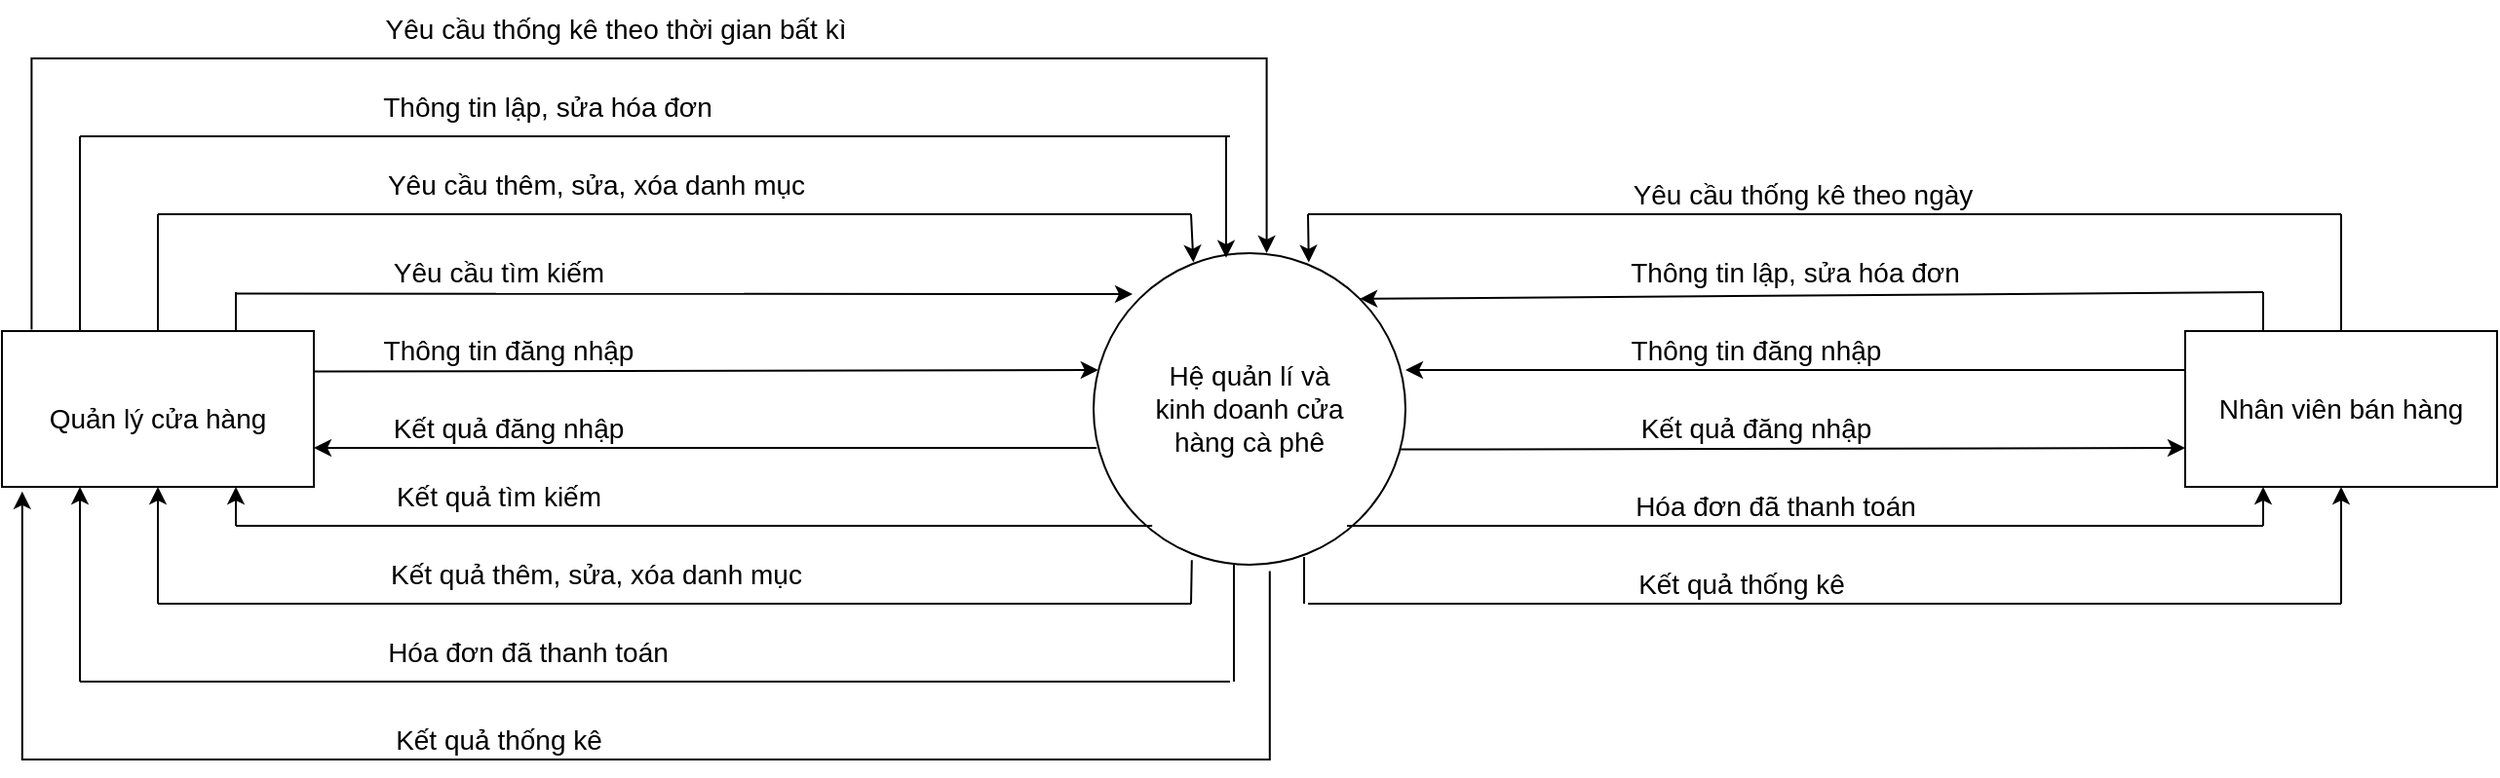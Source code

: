 <mxfile version="16.4.11" type="device"><diagram id="OmSRzT9IOsMy6QMwIVkX" name="Page-1"><mxGraphModel dx="2148" dy="801" grid="1" gridSize="10" guides="1" tooltips="1" connect="1" arrows="1" fold="1" page="1" pageScale="1" pageWidth="850" pageHeight="1100" math="0" shadow="0"><root><mxCell id="0"/><mxCell id="1" parent="0"/><mxCell id="Z8nq-rbXBbzlLNZyP6jv-1" value="" style="ellipse;whiteSpace=wrap;html=1;aspect=fixed;" parent="1" vertex="1"><mxGeometry x="320" y="320" width="160" height="160" as="geometry"/></mxCell><mxCell id="Z8nq-rbXBbzlLNZyP6jv-2" value="&lt;font style=&quot;font-size: 14px&quot;&gt;Hệ quản lí và kinh doanh cửa hàng cà phê&lt;/font&gt;" style="text;html=1;strokeColor=none;fillColor=none;align=center;verticalAlign=middle;whiteSpace=wrap;rounded=0;" parent="1" vertex="1"><mxGeometry x="345" y="385" width="110" height="30" as="geometry"/></mxCell><mxCell id="Z8nq-rbXBbzlLNZyP6jv-3" value="" style="rounded=0;whiteSpace=wrap;html=1;fontSize=14;" parent="1" vertex="1"><mxGeometry x="-240" y="360" width="160" height="80" as="geometry"/></mxCell><mxCell id="Z8nq-rbXBbzlLNZyP6jv-4" value="Quản lý cửa hàng" style="text;html=1;strokeColor=none;fillColor=none;align=center;verticalAlign=middle;whiteSpace=wrap;rounded=0;fontSize=14;" parent="1" vertex="1"><mxGeometry x="-220" y="390" width="120" height="30" as="geometry"/></mxCell><mxCell id="Z8nq-rbXBbzlLNZyP6jv-5" value="" style="rounded=0;whiteSpace=wrap;html=1;fontSize=14;" parent="1" vertex="1"><mxGeometry x="880" y="360" width="160" height="80" as="geometry"/></mxCell><mxCell id="Z8nq-rbXBbzlLNZyP6jv-6" value="Nhân viên bán hàng" style="text;html=1;strokeColor=none;fillColor=none;align=center;verticalAlign=middle;whiteSpace=wrap;rounded=0;fontSize=14;" parent="1" vertex="1"><mxGeometry x="890" y="385" width="140" height="30" as="geometry"/></mxCell><mxCell id="Z8nq-rbXBbzlLNZyP6jv-11" value="Thông tin lập, sửa hóa đơn" style="text;html=1;strokeColor=none;fillColor=none;align=center;verticalAlign=middle;whiteSpace=wrap;rounded=0;fontSize=14;" parent="1" vertex="1"><mxGeometry x="585" y="320" width="190" height="20" as="geometry"/></mxCell><mxCell id="Z8nq-rbXBbzlLNZyP6jv-13" value="Hóa đơn đã thanh toán" style="text;html=1;strokeColor=none;fillColor=none;align=center;verticalAlign=middle;whiteSpace=wrap;rounded=0;fontSize=14;" parent="1" vertex="1"><mxGeometry x="590" y="440" width="160" height="20" as="geometry"/></mxCell><mxCell id="Z8nq-rbXBbzlLNZyP6jv-14" value="" style="endArrow=classic;html=1;rounded=0;fontSize=14;exitX=0;exitY=0.25;exitDx=0;exitDy=0;" parent="1" source="Z8nq-rbXBbzlLNZyP6jv-5" edge="1"><mxGeometry width="50" height="50" relative="1" as="geometry"><mxPoint x="880" y="399.7" as="sourcePoint"/><mxPoint x="480" y="380" as="targetPoint"/></mxGeometry></mxCell><mxCell id="Z8nq-rbXBbzlLNZyP6jv-15" value="Thông tin đăng nhập" style="text;html=1;strokeColor=none;fillColor=none;align=center;verticalAlign=middle;whiteSpace=wrap;rounded=0;fontSize=14;" parent="1" vertex="1"><mxGeometry x="590" y="355" width="140" height="30" as="geometry"/></mxCell><mxCell id="Z8nq-rbXBbzlLNZyP6jv-16" value="" style="endArrow=classic;html=1;rounded=0;fontSize=14;entryX=0;entryY=0.75;entryDx=0;entryDy=0;exitX=0.985;exitY=0.63;exitDx=0;exitDy=0;exitPerimeter=0;" parent="1" source="Z8nq-rbXBbzlLNZyP6jv-1" target="Z8nq-rbXBbzlLNZyP6jv-5" edge="1"><mxGeometry width="50" height="50" relative="1" as="geometry"><mxPoint x="480" y="420" as="sourcePoint"/><mxPoint x="887" y="449" as="targetPoint"/></mxGeometry></mxCell><mxCell id="Z8nq-rbXBbzlLNZyP6jv-17" value="Kết quả đăng nhập" style="text;html=1;strokeColor=none;fillColor=none;align=center;verticalAlign=middle;whiteSpace=wrap;rounded=0;fontSize=14;" parent="1" vertex="1"><mxGeometry x="595" y="400" width="130" height="20" as="geometry"/></mxCell><mxCell id="Z8nq-rbXBbzlLNZyP6jv-18" value="" style="endArrow=none;html=1;rounded=0;fontSize=14;exitX=0.25;exitY=0;exitDx=0;exitDy=0;" parent="1" source="Z8nq-rbXBbzlLNZyP6jv-5" edge="1"><mxGeometry width="50" height="50" relative="1" as="geometry"><mxPoint x="630" y="370" as="sourcePoint"/><mxPoint x="920" y="340" as="targetPoint"/></mxGeometry></mxCell><mxCell id="Z8nq-rbXBbzlLNZyP6jv-19" value="" style="endArrow=classic;html=1;rounded=0;fontSize=14;entryX=1;entryY=0;entryDx=0;entryDy=0;" parent="1" target="Z8nq-rbXBbzlLNZyP6jv-1" edge="1"><mxGeometry width="50" height="50" relative="1" as="geometry"><mxPoint x="920" y="340" as="sourcePoint"/><mxPoint x="680" y="320" as="targetPoint"/></mxGeometry></mxCell><mxCell id="Z8nq-rbXBbzlLNZyP6jv-20" value="" style="endArrow=none;html=1;rounded=0;fontSize=14;" parent="1" edge="1"><mxGeometry width="50" height="50" relative="1" as="geometry"><mxPoint x="450" y="460" as="sourcePoint"/><mxPoint x="920" y="460" as="targetPoint"/></mxGeometry></mxCell><mxCell id="Z8nq-rbXBbzlLNZyP6jv-21" value="" style="endArrow=classic;html=1;rounded=0;fontSize=14;entryX=0.25;entryY=1;entryDx=0;entryDy=0;" parent="1" target="Z8nq-rbXBbzlLNZyP6jv-5" edge="1"><mxGeometry width="50" height="50" relative="1" as="geometry"><mxPoint x="920" y="460" as="sourcePoint"/><mxPoint x="680" y="320" as="targetPoint"/></mxGeometry></mxCell><mxCell id="Z8nq-rbXBbzlLNZyP6jv-22" value="" style="endArrow=none;html=1;rounded=0;fontSize=14;exitX=0.5;exitY=0;exitDx=0;exitDy=0;" parent="1" source="Z8nq-rbXBbzlLNZyP6jv-5" edge="1"><mxGeometry width="50" height="50" relative="1" as="geometry"><mxPoint x="610" y="370" as="sourcePoint"/><mxPoint x="960" y="300" as="targetPoint"/></mxGeometry></mxCell><mxCell id="Z8nq-rbXBbzlLNZyP6jv-23" value="" style="endArrow=none;html=1;rounded=0;fontSize=14;" parent="1" edge="1"><mxGeometry width="50" height="50" relative="1" as="geometry"><mxPoint x="430" y="300" as="sourcePoint"/><mxPoint x="960" y="300" as="targetPoint"/></mxGeometry></mxCell><mxCell id="Z8nq-rbXBbzlLNZyP6jv-24" value="" style="endArrow=classic;html=1;rounded=0;fontSize=14;entryX=0.69;entryY=0.03;entryDx=0;entryDy=0;entryPerimeter=0;" parent="1" target="Z8nq-rbXBbzlLNZyP6jv-1" edge="1"><mxGeometry width="50" height="50" relative="1" as="geometry"><mxPoint x="430" y="300" as="sourcePoint"/><mxPoint x="660" y="320" as="targetPoint"/></mxGeometry></mxCell><mxCell id="Z8nq-rbXBbzlLNZyP6jv-25" value="Yêu cầu thống kê theo ngày" style="text;html=1;strokeColor=none;fillColor=none;align=center;verticalAlign=middle;whiteSpace=wrap;rounded=0;fontSize=14;" parent="1" vertex="1"><mxGeometry x="585" y="280" width="197.5" height="20" as="geometry"/></mxCell><mxCell id="Z8nq-rbXBbzlLNZyP6jv-26" value="" style="endArrow=none;html=1;rounded=0;fontSize=14;exitX=0.675;exitY=0.975;exitDx=0;exitDy=0;exitPerimeter=0;" parent="1" source="Z8nq-rbXBbzlLNZyP6jv-1" edge="1"><mxGeometry width="50" height="50" relative="1" as="geometry"><mxPoint x="610" y="370" as="sourcePoint"/><mxPoint x="428" y="500" as="targetPoint"/></mxGeometry></mxCell><mxCell id="Z8nq-rbXBbzlLNZyP6jv-28" value="" style="endArrow=none;html=1;rounded=0;fontSize=14;" parent="1" edge="1"><mxGeometry width="50" height="50" relative="1" as="geometry"><mxPoint x="430" y="500" as="sourcePoint"/><mxPoint x="960" y="500" as="targetPoint"/></mxGeometry></mxCell><mxCell id="Z8nq-rbXBbzlLNZyP6jv-29" value="" style="endArrow=classic;html=1;rounded=0;fontSize=14;entryX=0.5;entryY=1;entryDx=0;entryDy=0;" parent="1" target="Z8nq-rbXBbzlLNZyP6jv-5" edge="1"><mxGeometry width="50" height="50" relative="1" as="geometry"><mxPoint x="960" y="500" as="sourcePoint"/><mxPoint x="660" y="320" as="targetPoint"/></mxGeometry></mxCell><mxCell id="Z8nq-rbXBbzlLNZyP6jv-30" value="Kết quả thống kê" style="text;html=1;strokeColor=none;fillColor=none;align=center;verticalAlign=middle;whiteSpace=wrap;rounded=0;fontSize=14;" parent="1" vertex="1"><mxGeometry x="585" y="480" width="135" height="20" as="geometry"/></mxCell><mxCell id="Z8nq-rbXBbzlLNZyP6jv-31" value="" style="endArrow=classic;html=1;rounded=0;fontSize=14;entryX=0;entryY=0.75;entryDx=0;entryDy=0;exitX=0.985;exitY=0.63;exitDx=0;exitDy=0;exitPerimeter=0;" parent="1" edge="1"><mxGeometry width="50" height="50" relative="1" as="geometry"><mxPoint x="-80.0" y="380.8" as="sourcePoint"/><mxPoint x="322.4" y="380" as="targetPoint"/></mxGeometry></mxCell><mxCell id="Z8nq-rbXBbzlLNZyP6jv-32" value="Thông tin đăng nhập" style="text;html=1;strokeColor=none;fillColor=none;align=center;verticalAlign=middle;whiteSpace=wrap;rounded=0;fontSize=14;" parent="1" vertex="1"><mxGeometry x="-50" y="355" width="140" height="30" as="geometry"/></mxCell><mxCell id="Z8nq-rbXBbzlLNZyP6jv-33" value="" style="endArrow=classic;html=1;rounded=0;fontSize=14;exitX=0.01;exitY=0.625;exitDx=0;exitDy=0;exitPerimeter=0;" parent="1" source="Z8nq-rbXBbzlLNZyP6jv-1" edge="1"><mxGeometry width="50" height="50" relative="1" as="geometry"><mxPoint x="320" y="420" as="sourcePoint"/><mxPoint x="-80" y="420" as="targetPoint"/></mxGeometry></mxCell><mxCell id="Z8nq-rbXBbzlLNZyP6jv-34" value="Kết quả đăng nhập" style="text;html=1;strokeColor=none;fillColor=none;align=center;verticalAlign=middle;whiteSpace=wrap;rounded=0;fontSize=14;" parent="1" vertex="1"><mxGeometry x="-45" y="400" width="130" height="20" as="geometry"/></mxCell><mxCell id="Z8nq-rbXBbzlLNZyP6jv-36" value="" style="endArrow=none;html=1;rounded=0;fontSize=14;exitX=0.25;exitY=0;exitDx=0;exitDy=0;" parent="1" edge="1"><mxGeometry width="50" height="50" relative="1" as="geometry"><mxPoint x="-120" y="360" as="sourcePoint"/><mxPoint x="-120" y="340" as="targetPoint"/></mxGeometry></mxCell><mxCell id="Z8nq-rbXBbzlLNZyP6jv-37" value="" style="endArrow=classic;html=1;rounded=0;fontSize=14;exitX=0.985;exitY=0.63;exitDx=0;exitDy=0;exitPerimeter=0;" parent="1" edge="1"><mxGeometry width="50" height="50" relative="1" as="geometry"><mxPoint x="-120" y="340.8" as="sourcePoint"/><mxPoint x="340" y="341" as="targetPoint"/></mxGeometry></mxCell><mxCell id="Z8nq-rbXBbzlLNZyP6jv-38" value="Yêu cầu tìm kiếm" style="text;html=1;strokeColor=none;fillColor=none;align=center;verticalAlign=middle;whiteSpace=wrap;rounded=0;fontSize=14;" parent="1" vertex="1"><mxGeometry x="-50" y="315" width="130" height="30" as="geometry"/></mxCell><mxCell id="Z8nq-rbXBbzlLNZyP6jv-41" value="Kết quả tìm kiếm" style="text;html=1;strokeColor=none;fillColor=none;align=center;verticalAlign=middle;whiteSpace=wrap;rounded=0;fontSize=14;" parent="1" vertex="1"><mxGeometry x="-40" y="430" width="110" height="30" as="geometry"/></mxCell><mxCell id="Z8nq-rbXBbzlLNZyP6jv-43" value="" style="endArrow=none;html=1;rounded=0;fontSize=14;entryX=0.188;entryY=0.875;entryDx=0;entryDy=0;entryPerimeter=0;" parent="1" target="Z8nq-rbXBbzlLNZyP6jv-1" edge="1"><mxGeometry width="50" height="50" relative="1" as="geometry"><mxPoint x="-120" y="460" as="sourcePoint"/><mxPoint x="340" y="460" as="targetPoint"/></mxGeometry></mxCell><mxCell id="Z8nq-rbXBbzlLNZyP6jv-44" value="" style="endArrow=classic;html=1;rounded=0;fontSize=14;entryX=0.75;entryY=1;entryDx=0;entryDy=0;" parent="1" target="Z8nq-rbXBbzlLNZyP6jv-3" edge="1"><mxGeometry width="50" height="50" relative="1" as="geometry"><mxPoint x="-120" y="460" as="sourcePoint"/><mxPoint x="130" y="410" as="targetPoint"/></mxGeometry></mxCell><mxCell id="Z8nq-rbXBbzlLNZyP6jv-45" value="" style="endArrow=none;html=1;rounded=0;fontSize=14;exitX=0.5;exitY=0;exitDx=0;exitDy=0;" parent="1" source="Z8nq-rbXBbzlLNZyP6jv-3" edge="1"><mxGeometry width="50" height="50" relative="1" as="geometry"><mxPoint x="40" y="360" as="sourcePoint"/><mxPoint x="-160" y="300" as="targetPoint"/></mxGeometry></mxCell><mxCell id="Z8nq-rbXBbzlLNZyP6jv-46" value="" style="endArrow=none;html=1;rounded=0;fontSize=14;" parent="1" edge="1"><mxGeometry width="50" height="50" relative="1" as="geometry"><mxPoint x="-160" y="300" as="sourcePoint"/><mxPoint x="370" y="300" as="targetPoint"/></mxGeometry></mxCell><mxCell id="Z8nq-rbXBbzlLNZyP6jv-48" value="" style="endArrow=classic;html=1;rounded=0;fontSize=14;entryX=0.32;entryY=0.03;entryDx=0;entryDy=0;entryPerimeter=0;" parent="1" target="Z8nq-rbXBbzlLNZyP6jv-1" edge="1"><mxGeometry width="50" height="50" relative="1" as="geometry"><mxPoint x="370" y="300" as="sourcePoint"/><mxPoint x="440.4" y="334.8" as="targetPoint"/></mxGeometry></mxCell><mxCell id="Z8nq-rbXBbzlLNZyP6jv-49" value="Yêu cầu thêm, sửa, xóa danh mục" style="text;html=1;strokeColor=none;fillColor=none;align=center;verticalAlign=middle;whiteSpace=wrap;rounded=0;fontSize=14;" parent="1" vertex="1"><mxGeometry x="-70" y="270" width="270" height="30" as="geometry"/></mxCell><mxCell id="Z8nq-rbXBbzlLNZyP6jv-50" value="" style="endArrow=none;html=1;rounded=0;fontSize=14;exitX=0.315;exitY=0.985;exitDx=0;exitDy=0;exitPerimeter=0;" parent="1" edge="1" source="Z8nq-rbXBbzlLNZyP6jv-1"><mxGeometry width="50" height="50" relative="1" as="geometry"><mxPoint x="370" y="480" as="sourcePoint"/><mxPoint x="370" y="500" as="targetPoint"/></mxGeometry></mxCell><mxCell id="Z8nq-rbXBbzlLNZyP6jv-51" value="" style="endArrow=none;html=1;rounded=0;fontSize=14;" parent="1" edge="1"><mxGeometry width="50" height="50" relative="1" as="geometry"><mxPoint x="370" y="500" as="sourcePoint"/><mxPoint x="-160" y="500" as="targetPoint"/></mxGeometry></mxCell><mxCell id="Z8nq-rbXBbzlLNZyP6jv-52" value="" style="endArrow=classic;html=1;rounded=0;fontSize=14;entryX=0.5;entryY=1;entryDx=0;entryDy=0;" parent="1" target="Z8nq-rbXBbzlLNZyP6jv-3" edge="1"><mxGeometry width="50" height="50" relative="1" as="geometry"><mxPoint x="-160" y="500" as="sourcePoint"/><mxPoint x="250" y="300" as="targetPoint"/></mxGeometry></mxCell><mxCell id="Z8nq-rbXBbzlLNZyP6jv-54" value="" style="endArrow=none;html=1;rounded=0;fontSize=14;exitX=0.25;exitY=0;exitDx=0;exitDy=0;" parent="1" source="Z8nq-rbXBbzlLNZyP6jv-3" edge="1"><mxGeometry width="50" height="50" relative="1" as="geometry"><mxPoint x="220" y="350" as="sourcePoint"/><mxPoint x="-200" y="260" as="targetPoint"/></mxGeometry></mxCell><mxCell id="Z8nq-rbXBbzlLNZyP6jv-55" value="" style="endArrow=none;html=1;rounded=0;fontSize=14;" parent="1" edge="1"><mxGeometry width="50" height="50" relative="1" as="geometry"><mxPoint x="-200" y="260" as="sourcePoint"/><mxPoint x="390" y="260" as="targetPoint"/></mxGeometry></mxCell><mxCell id="Z8nq-rbXBbzlLNZyP6jv-56" value="" style="endArrow=classic;html=1;rounded=0;fontSize=14;entryX=0.425;entryY=0.015;entryDx=0;entryDy=0;entryPerimeter=0;" parent="1" target="Z8nq-rbXBbzlLNZyP6jv-1" edge="1"><mxGeometry width="50" height="50" relative="1" as="geometry"><mxPoint x="388" y="260" as="sourcePoint"/><mxPoint x="270" y="300" as="targetPoint"/></mxGeometry></mxCell><mxCell id="Z8nq-rbXBbzlLNZyP6jv-57" value="Yêu cầu thống kê theo thời gian bất kì" style="text;html=1;strokeColor=none;fillColor=none;align=center;verticalAlign=middle;whiteSpace=wrap;rounded=0;fontSize=14;" parent="1" vertex="1"><mxGeometry x="-50" y="190" width="250" height="30" as="geometry"/></mxCell><mxCell id="Z8nq-rbXBbzlLNZyP6jv-58" value="" style="endArrow=none;html=1;rounded=0;fontSize=14;" parent="1" edge="1"><mxGeometry width="50" height="50" relative="1" as="geometry"><mxPoint x="392" y="540" as="sourcePoint"/><mxPoint x="392" y="480" as="targetPoint"/></mxGeometry></mxCell><mxCell id="Z8nq-rbXBbzlLNZyP6jv-59" value="" style="endArrow=none;html=1;rounded=0;fontSize=14;" parent="1" edge="1"><mxGeometry width="50" height="50" relative="1" as="geometry"><mxPoint x="-200" y="540" as="sourcePoint"/><mxPoint x="390" y="540" as="targetPoint"/></mxGeometry></mxCell><mxCell id="Z8nq-rbXBbzlLNZyP6jv-60" value="" style="endArrow=classic;html=1;rounded=0;fontSize=14;entryX=0.25;entryY=1;entryDx=0;entryDy=0;" parent="1" target="Z8nq-rbXBbzlLNZyP6jv-3" edge="1"><mxGeometry width="50" height="50" relative="1" as="geometry"><mxPoint x="-200" y="540" as="sourcePoint"/><mxPoint x="270" y="300" as="targetPoint"/></mxGeometry></mxCell><mxCell id="Z8nq-rbXBbzlLNZyP6jv-61" value="Kết quả thống kê" style="text;html=1;strokeColor=none;fillColor=none;align=center;verticalAlign=middle;whiteSpace=wrap;rounded=0;fontSize=14;" parent="1" vertex="1"><mxGeometry x="-45" y="560" width="120" height="20" as="geometry"/></mxCell><mxCell id="_GYVRvJhol--N-z7llYt-1" value="Kết quả thêm, sửa, xóa danh mục" style="text;html=1;strokeColor=none;fillColor=none;align=center;verticalAlign=middle;whiteSpace=wrap;rounded=0;fontSize=14;" parent="1" vertex="1"><mxGeometry x="-75" y="470" width="280" height="30" as="geometry"/></mxCell><mxCell id="BWL-7jjHsJ46M-SM98Ra-1" value="Thông tin lập, sửa hóa đơn" style="text;html=1;strokeColor=none;fillColor=none;align=center;verticalAlign=middle;whiteSpace=wrap;rounded=0;fontSize=14;" vertex="1" parent="1"><mxGeometry x="-50" y="230" width="180" height="30" as="geometry"/></mxCell><mxCell id="BWL-7jjHsJ46M-SM98Ra-2" value="Hóa đơn đã thanh toán" style="text;html=1;strokeColor=none;fillColor=none;align=center;verticalAlign=middle;whiteSpace=wrap;rounded=0;fontSize=14;" vertex="1" parent="1"><mxGeometry x="-60" y="510" width="180" height="30" as="geometry"/></mxCell><mxCell id="BWL-7jjHsJ46M-SM98Ra-3" value="" style="edgeStyle=elbowEdgeStyle;elbow=horizontal;endArrow=classic;html=1;rounded=0;exitX=0.095;exitY=-0.01;exitDx=0;exitDy=0;entryX=0.555;entryY=0;entryDx=0;entryDy=0;entryPerimeter=0;exitPerimeter=0;" edge="1" parent="1" source="Z8nq-rbXBbzlLNZyP6jv-3" target="Z8nq-rbXBbzlLNZyP6jv-1"><mxGeometry width="50" height="50" relative="1" as="geometry"><mxPoint x="140" y="480" as="sourcePoint"/><mxPoint x="190" y="430" as="targetPoint"/><Array as="points"><mxPoint x="-50" y="220"/></Array></mxGeometry></mxCell><mxCell id="BWL-7jjHsJ46M-SM98Ra-4" value="" style="edgeStyle=elbowEdgeStyle;elbow=horizontal;endArrow=classic;html=1;rounded=0;exitX=0.565;exitY=1.02;exitDx=0;exitDy=0;exitPerimeter=0;entryX=0.065;entryY=1.03;entryDx=0;entryDy=0;entryPerimeter=0;" edge="1" parent="1" source="Z8nq-rbXBbzlLNZyP6jv-1" target="Z8nq-rbXBbzlLNZyP6jv-3"><mxGeometry width="50" height="50" relative="1" as="geometry"><mxPoint x="90" y="460" as="sourcePoint"/><mxPoint x="140" y="410" as="targetPoint"/><Array as="points"><mxPoint x="70" y="580"/></Array></mxGeometry></mxCell></root></mxGraphModel></diagram></mxfile>